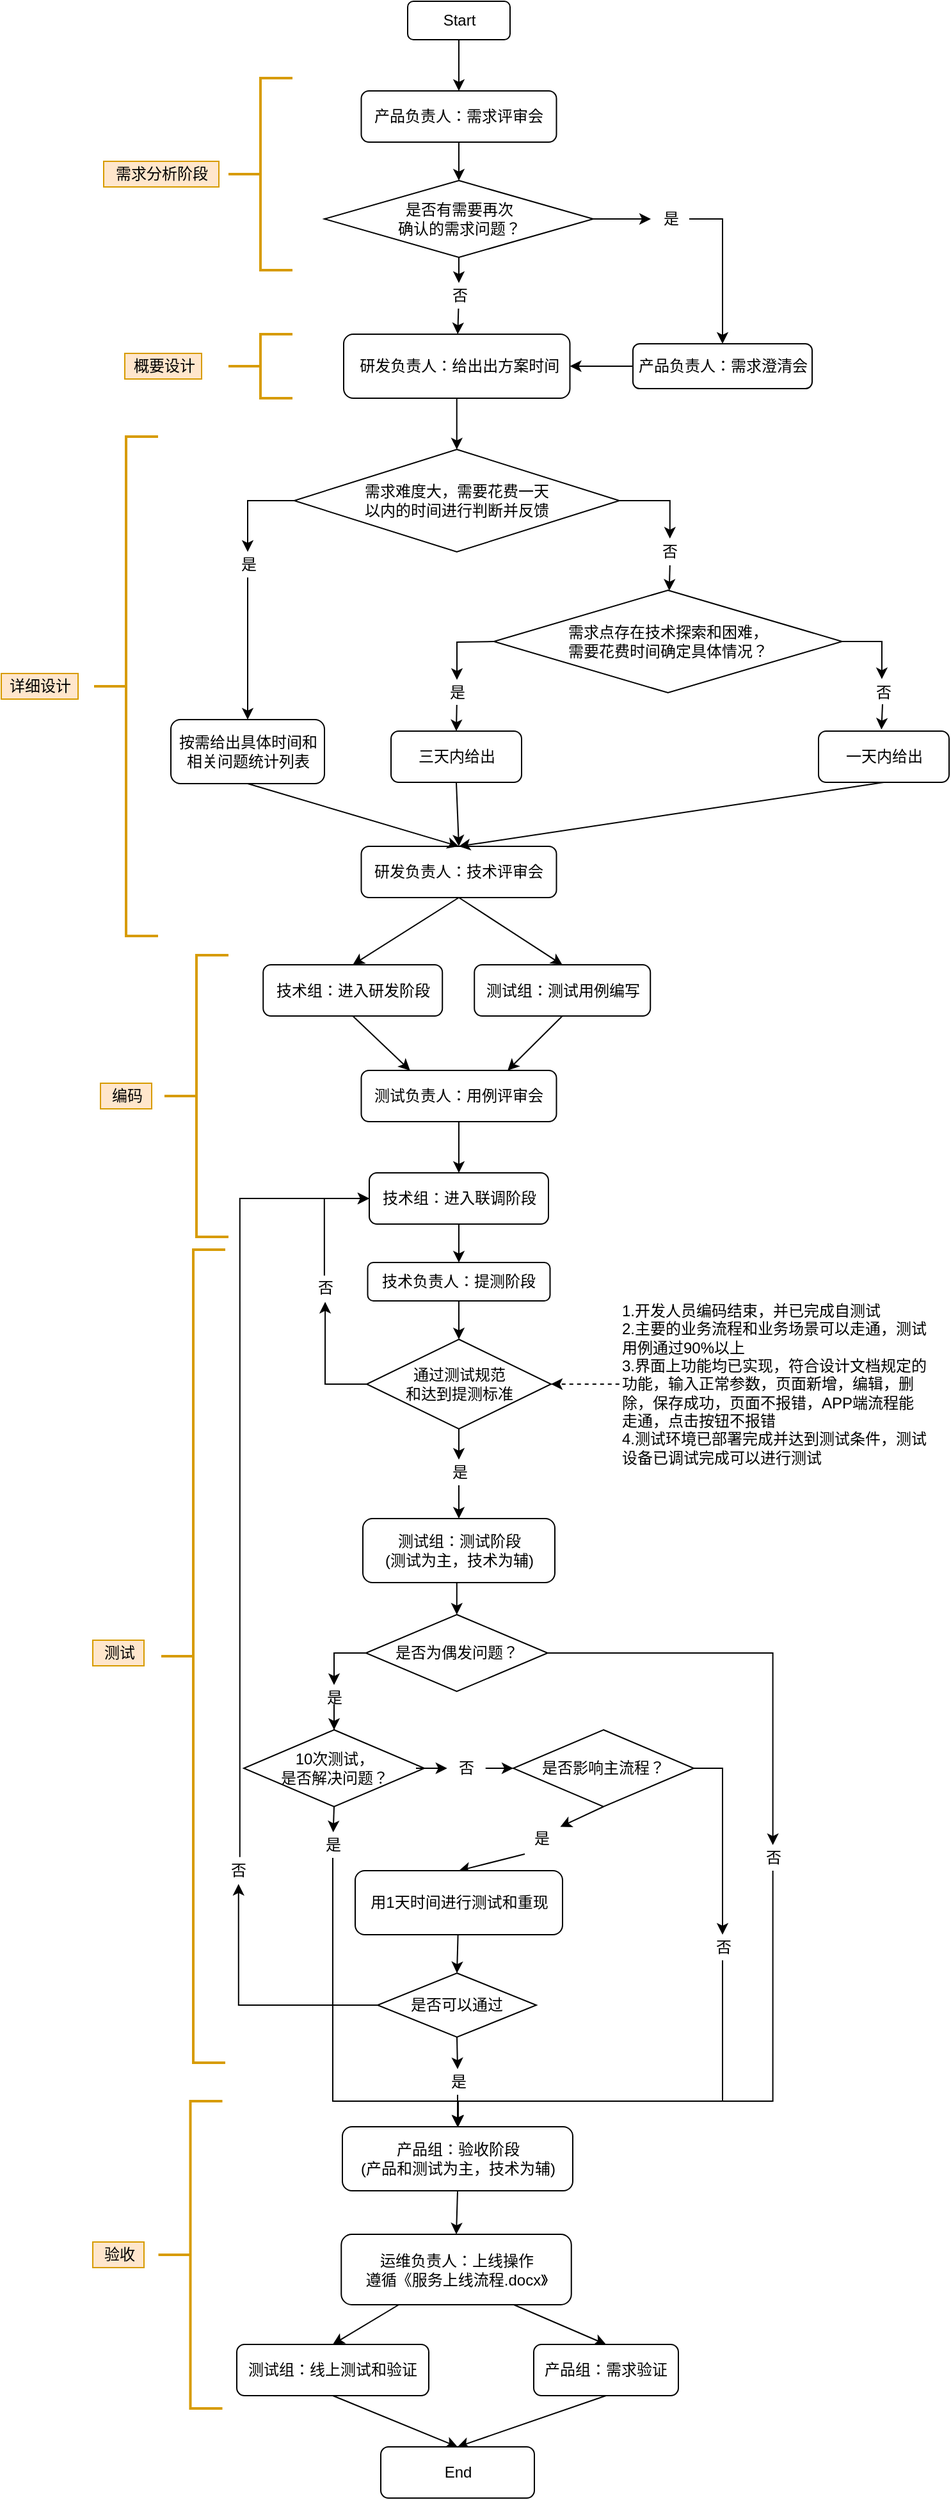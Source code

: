 <mxfile version="14.0.1" type="github">
  <diagram id="TA-FUFab7nw_JOYcnHtT" name="第 1 页">
    <mxGraphModel dx="1185" dy="588" grid="1" gridSize="10" guides="1" tooltips="1" connect="1" arrows="1" fold="1" page="1" pageScale="1" pageWidth="827" pageHeight="1169" math="0" shadow="0">
      <root>
        <mxCell id="0" />
        <mxCell id="1" parent="0" />
        <mxCell id="2TGBst09kyb7uebUgkE0-3" style="edgeStyle=orthogonalEdgeStyle;rounded=0;orthogonalLoop=1;jettySize=auto;html=1;exitX=0.5;exitY=1;exitDx=0;exitDy=0;entryX=0.5;entryY=0;entryDx=0;entryDy=0;" parent="1" source="2TGBst09kyb7uebUgkE0-1" target="2TGBst09kyb7uebUgkE0-2" edge="1">
          <mxGeometry relative="1" as="geometry" />
        </mxCell>
        <mxCell id="2TGBst09kyb7uebUgkE0-1" value="Start" style="rounded=1;whiteSpace=wrap;html=1;" parent="1" vertex="1">
          <mxGeometry x="407.5" y="10" width="80" height="30" as="geometry" />
        </mxCell>
        <mxCell id="hAHhUFIz-8pFZhc0w7Rz-2" style="rounded=0;orthogonalLoop=1;jettySize=auto;html=1;exitX=0.5;exitY=1;exitDx=0;exitDy=0;entryX=0.5;entryY=0;entryDx=0;entryDy=0;" parent="1" source="2TGBst09kyb7uebUgkE0-2" target="hAHhUFIz-8pFZhc0w7Rz-1" edge="1">
          <mxGeometry relative="1" as="geometry" />
        </mxCell>
        <mxCell id="2TGBst09kyb7uebUgkE0-2" value="产品负责人：需求评审会" style="rounded=1;whiteSpace=wrap;html=1;" parent="1" vertex="1">
          <mxGeometry x="371.25" y="80" width="152.5" height="40" as="geometry" />
        </mxCell>
        <mxCell id="hAHhUFIz-8pFZhc0w7Rz-32" style="edgeStyle=none;rounded=0;orthogonalLoop=1;jettySize=auto;html=1;exitX=0;exitY=0.5;exitDx=0;exitDy=0;entryX=1;entryY=0.5;entryDx=0;entryDy=0;" parent="1" source="2TGBst09kyb7uebUgkE0-5" target="hAHhUFIz-8pFZhc0w7Rz-7" edge="1">
          <mxGeometry relative="1" as="geometry" />
        </mxCell>
        <mxCell id="2TGBst09kyb7uebUgkE0-5" value="产品负责人：需求澄清会" style="rounded=1;whiteSpace=wrap;html=1;" parent="1" vertex="1">
          <mxGeometry x="583.5" y="277.5" width="140" height="35" as="geometry" />
        </mxCell>
        <mxCell id="2TGBst09kyb7uebUgkE0-7" value="研发负责人：技术评审会" style="rounded=1;whiteSpace=wrap;html=1;" parent="1" vertex="1">
          <mxGeometry x="371.25" y="670" width="152.5" height="40" as="geometry" />
        </mxCell>
        <mxCell id="2TGBst09kyb7uebUgkE0-15" style="rounded=0;orthogonalLoop=1;jettySize=auto;html=1;exitX=0.5;exitY=1;exitDx=0;exitDy=0;entryX=0.5;entryY=0;entryDx=0;entryDy=0;" parent="1" source="2TGBst09kyb7uebUgkE0-7" target="2TGBst09kyb7uebUgkE0-12" edge="1">
          <mxGeometry relative="1" as="geometry">
            <mxPoint x="446.25" y="820" as="sourcePoint" />
          </mxGeometry>
        </mxCell>
        <mxCell id="2TGBst09kyb7uebUgkE0-16" style="edgeStyle=none;rounded=0;orthogonalLoop=1;jettySize=auto;html=1;exitX=0.5;exitY=1;exitDx=0;exitDy=0;entryX=0.5;entryY=0;entryDx=0;entryDy=0;" parent="1" source="2TGBst09kyb7uebUgkE0-7" target="2TGBst09kyb7uebUgkE0-13" edge="1">
          <mxGeometry relative="1" as="geometry">
            <mxPoint x="446.25" y="820" as="sourcePoint" />
          </mxGeometry>
        </mxCell>
        <mxCell id="2TGBst09kyb7uebUgkE0-18" style="edgeStyle=none;rounded=0;orthogonalLoop=1;jettySize=auto;html=1;exitX=0.5;exitY=1;exitDx=0;exitDy=0;entryX=0.25;entryY=0;entryDx=0;entryDy=0;" parent="1" source="2TGBst09kyb7uebUgkE0-12" target="2TGBst09kyb7uebUgkE0-17" edge="1">
          <mxGeometry relative="1" as="geometry" />
        </mxCell>
        <mxCell id="2TGBst09kyb7uebUgkE0-12" value="技术组：进入研发阶段" style="rounded=1;whiteSpace=wrap;html=1;" parent="1" vertex="1">
          <mxGeometry x="294.62" y="762.5" width="140" height="40" as="geometry" />
        </mxCell>
        <mxCell id="2TGBst09kyb7uebUgkE0-19" style="edgeStyle=none;rounded=0;orthogonalLoop=1;jettySize=auto;html=1;exitX=0.5;exitY=1;exitDx=0;exitDy=0;entryX=0.75;entryY=0;entryDx=0;entryDy=0;" parent="1" source="2TGBst09kyb7uebUgkE0-13" target="2TGBst09kyb7uebUgkE0-17" edge="1">
          <mxGeometry relative="1" as="geometry" />
        </mxCell>
        <mxCell id="2TGBst09kyb7uebUgkE0-13" value="测试组：测试用例编写" style="rounded=1;whiteSpace=wrap;html=1;" parent="1" vertex="1">
          <mxGeometry x="459.62" y="762.5" width="137.5" height="40" as="geometry" />
        </mxCell>
        <mxCell id="2TGBst09kyb7uebUgkE0-21" style="edgeStyle=none;rounded=0;orthogonalLoop=1;jettySize=auto;html=1;exitX=0.5;exitY=1;exitDx=0;exitDy=0;entryX=0.5;entryY=0;entryDx=0;entryDy=0;" parent="1" source="2TGBst09kyb7uebUgkE0-17" target="2TGBst09kyb7uebUgkE0-20" edge="1">
          <mxGeometry relative="1" as="geometry" />
        </mxCell>
        <mxCell id="2TGBst09kyb7uebUgkE0-17" value="测试负责人：用例评审会" style="rounded=1;whiteSpace=wrap;html=1;" parent="1" vertex="1">
          <mxGeometry x="371.25" y="845" width="152.5" height="40" as="geometry" />
        </mxCell>
        <mxCell id="2TGBst09kyb7uebUgkE0-23" style="edgeStyle=none;rounded=0;orthogonalLoop=1;jettySize=auto;html=1;exitX=0.5;exitY=1;exitDx=0;exitDy=0;entryX=0.5;entryY=0;entryDx=0;entryDy=0;" parent="1" source="2TGBst09kyb7uebUgkE0-20" target="2TGBst09kyb7uebUgkE0-22" edge="1">
          <mxGeometry relative="1" as="geometry" />
        </mxCell>
        <mxCell id="2TGBst09kyb7uebUgkE0-20" value="技术组：进入联调阶段" style="rounded=1;whiteSpace=wrap;html=1;" parent="1" vertex="1">
          <mxGeometry x="377.5" y="925" width="140" height="40" as="geometry" />
        </mxCell>
        <mxCell id="2TGBst09kyb7uebUgkE0-25" style="edgeStyle=none;rounded=0;orthogonalLoop=1;jettySize=auto;html=1;exitX=0.5;exitY=1;exitDx=0;exitDy=0;entryX=0.5;entryY=0;entryDx=0;entryDy=0;" parent="1" source="hAHhUFIz-8pFZhc0w7Rz-44" target="2TGBst09kyb7uebUgkE0-24" edge="1">
          <mxGeometry relative="1" as="geometry" />
        </mxCell>
        <mxCell id="2TGBst09kyb7uebUgkE0-22" value="技术负责人：提测阶段" style="rounded=1;whiteSpace=wrap;html=1;" parent="1" vertex="1">
          <mxGeometry x="376.25" y="995" width="142.5" height="30" as="geometry" />
        </mxCell>
        <mxCell id="vPEyHsW2rgMUCKKnFyaP-20" style="edgeStyle=orthogonalEdgeStyle;rounded=0;orthogonalLoop=1;jettySize=auto;html=1;exitX=0.5;exitY=1;exitDx=0;exitDy=0;entryX=0.5;entryY=0;entryDx=0;entryDy=0;fontSize=4;fontColor=#FFB570;" parent="1" source="2TGBst09kyb7uebUgkE0-24" target="vPEyHsW2rgMUCKKnFyaP-19" edge="1">
          <mxGeometry relative="1" as="geometry" />
        </mxCell>
        <mxCell id="2TGBst09kyb7uebUgkE0-24" value="测试组：测试阶段&lt;br&gt;(测试为主，技术为辅)" style="rounded=1;whiteSpace=wrap;html=1;" parent="1" vertex="1">
          <mxGeometry x="372.5" y="1195" width="150" height="50" as="geometry" />
        </mxCell>
        <mxCell id="2TGBst09kyb7uebUgkE0-30" style="edgeStyle=none;rounded=0;orthogonalLoop=1;jettySize=auto;html=1;exitX=0.5;exitY=1;exitDx=0;exitDy=0;entryX=0.5;entryY=0;entryDx=0;entryDy=0;" parent="1" source="2TGBst09kyb7uebUgkE0-26" target="2TGBst09kyb7uebUgkE0-29" edge="1">
          <mxGeometry relative="1" as="geometry" />
        </mxCell>
        <mxCell id="2TGBst09kyb7uebUgkE0-26" value="产品组：验收阶段&lt;br&gt;(产品和测试为主，技术为辅)" style="rounded=1;whiteSpace=wrap;html=1;" parent="1" vertex="1">
          <mxGeometry x="356.5" y="1670" width="180" height="50" as="geometry" />
        </mxCell>
        <mxCell id="2TGBst09kyb7uebUgkE0-33" style="edgeStyle=none;rounded=0;orthogonalLoop=1;jettySize=auto;html=1;exitX=0.25;exitY=1;exitDx=0;exitDy=0;entryX=0.5;entryY=0;entryDx=0;entryDy=0;" parent="1" source="2TGBst09kyb7uebUgkE0-29" target="2TGBst09kyb7uebUgkE0-31" edge="1">
          <mxGeometry relative="1" as="geometry" />
        </mxCell>
        <mxCell id="2TGBst09kyb7uebUgkE0-34" style="edgeStyle=none;rounded=0;orthogonalLoop=1;jettySize=auto;html=1;exitX=0.75;exitY=1;exitDx=0;exitDy=0;entryX=0.5;entryY=0;entryDx=0;entryDy=0;" parent="1" source="2TGBst09kyb7uebUgkE0-29" target="2TGBst09kyb7uebUgkE0-32" edge="1">
          <mxGeometry relative="1" as="geometry" />
        </mxCell>
        <mxCell id="2TGBst09kyb7uebUgkE0-29" value="运维负责人：上线操作&lt;br&gt;遵循《服务上线流程.docx》" style="rounded=1;whiteSpace=wrap;html=1;" parent="1" vertex="1">
          <mxGeometry x="355.63" y="1754" width="179.75" height="55" as="geometry" />
        </mxCell>
        <mxCell id="2TGBst09kyb7uebUgkE0-36" style="edgeStyle=none;rounded=0;orthogonalLoop=1;jettySize=auto;html=1;exitX=0.5;exitY=1;exitDx=0;exitDy=0;entryX=0.5;entryY=0;entryDx=0;entryDy=0;" parent="1" source="2TGBst09kyb7uebUgkE0-31" target="2TGBst09kyb7uebUgkE0-35" edge="1">
          <mxGeometry relative="1" as="geometry" />
        </mxCell>
        <mxCell id="2TGBst09kyb7uebUgkE0-31" value="测试组：线上测试和验证" style="rounded=1;whiteSpace=wrap;html=1;" parent="1" vertex="1">
          <mxGeometry x="274" y="1840" width="150" height="40" as="geometry" />
        </mxCell>
        <mxCell id="2TGBst09kyb7uebUgkE0-37" style="edgeStyle=none;rounded=0;orthogonalLoop=1;jettySize=auto;html=1;exitX=0.5;exitY=1;exitDx=0;exitDy=0;" parent="1" source="2TGBst09kyb7uebUgkE0-32" edge="1">
          <mxGeometry relative="1" as="geometry">
            <mxPoint x="446.5" y="1920" as="targetPoint" />
          </mxGeometry>
        </mxCell>
        <mxCell id="2TGBst09kyb7uebUgkE0-32" value="产品组：需求验证" style="rounded=1;whiteSpace=wrap;html=1;" parent="1" vertex="1">
          <mxGeometry x="506" y="1840" width="113" height="40" as="geometry" />
        </mxCell>
        <mxCell id="2TGBst09kyb7uebUgkE0-35" value="End" style="rounded=1;whiteSpace=wrap;html=1;" parent="1" vertex="1">
          <mxGeometry x="386.5" y="1920" width="120" height="40" as="geometry" />
        </mxCell>
        <mxCell id="7xkqyvosI3lrS_u9Jpyt-2" value="" style="strokeWidth=2;html=1;shape=mxgraph.flowchart.annotation_2;align=left;labelPosition=right;pointerEvents=1;fillColor=#ffe6cc;strokeColor=#d79b00;" parent="1" vertex="1">
          <mxGeometry x="267.5" y="70" width="50" height="150" as="geometry" />
        </mxCell>
        <mxCell id="7xkqyvosI3lrS_u9Jpyt-3" value="需求分析阶段" style="text;html=1;align=center;verticalAlign=middle;resizable=0;points=[];autosize=1;fillColor=#ffe6cc;strokeColor=#d79b00;" parent="1" vertex="1">
          <mxGeometry x="170" y="135" width="90" height="20" as="geometry" />
        </mxCell>
        <mxCell id="7xkqyvosI3lrS_u9Jpyt-5" value="" style="strokeWidth=2;html=1;shape=mxgraph.flowchart.annotation_2;align=left;labelPosition=right;pointerEvents=1;fillColor=#ffe6cc;strokeColor=#d79b00;" parent="1" vertex="1">
          <mxGeometry x="267.5" y="270" width="50" height="50" as="geometry" />
        </mxCell>
        <mxCell id="7xkqyvosI3lrS_u9Jpyt-6" value="概要设计" style="text;html=1;align=center;verticalAlign=middle;resizable=0;points=[];autosize=1;fillColor=#ffe6cc;strokeColor=#d79b00;" parent="1" vertex="1">
          <mxGeometry x="186.5" y="285" width="60" height="20" as="geometry" />
        </mxCell>
        <mxCell id="7xkqyvosI3lrS_u9Jpyt-8" value="" style="strokeWidth=2;html=1;shape=mxgraph.flowchart.annotation_2;align=left;labelPosition=right;pointerEvents=1;fillColor=#ffe6cc;strokeColor=#d79b00;" parent="1" vertex="1">
          <mxGeometry x="162.5" y="350" width="50" height="390" as="geometry" />
        </mxCell>
        <mxCell id="7xkqyvosI3lrS_u9Jpyt-9" value="详细设计" style="text;html=1;align=center;verticalAlign=middle;resizable=0;points=[];autosize=1;fillColor=#ffe6cc;strokeColor=#d79b00;" parent="1" vertex="1">
          <mxGeometry x="90" y="535" width="60" height="20" as="geometry" />
        </mxCell>
        <mxCell id="hAHhUFIz-8pFZhc0w7Rz-26" style="edgeStyle=none;rounded=0;orthogonalLoop=1;jettySize=auto;html=1;" parent="1" source="hAHhUFIz-8pFZhc0w7Rz-27" target="hAHhUFIz-8pFZhc0w7Rz-7" edge="1">
          <mxGeometry relative="1" as="geometry">
            <mxPoint x="447.5" y="260" as="sourcePoint" />
          </mxGeometry>
        </mxCell>
        <mxCell id="hAHhUFIz-8pFZhc0w7Rz-29" style="edgeStyle=orthogonalEdgeStyle;rounded=0;orthogonalLoop=1;jettySize=auto;html=1;exitX=1;exitY=0.5;exitDx=0;exitDy=0;entryX=0.5;entryY=0;entryDx=0;entryDy=0;" parent="1" source="hAHhUFIz-8pFZhc0w7Rz-30" target="2TGBst09kyb7uebUgkE0-5" edge="1">
          <mxGeometry relative="1" as="geometry" />
        </mxCell>
        <mxCell id="hAHhUFIz-8pFZhc0w7Rz-1" value="是否有需要再次&lt;br&gt;确认的需求问题？" style="rhombus;whiteSpace=wrap;html=1;" parent="1" vertex="1">
          <mxGeometry x="342.5" y="150" width="210" height="60" as="geometry" />
        </mxCell>
        <mxCell id="vPEyHsW2rgMUCKKnFyaP-2" style="rounded=0;orthogonalLoop=1;jettySize=auto;html=1;entryX=0.5;entryY=0;entryDx=0;entryDy=0;" parent="1" source="hAHhUFIz-8pFZhc0w7Rz-7" target="vPEyHsW2rgMUCKKnFyaP-1" edge="1">
          <mxGeometry relative="1" as="geometry" />
        </mxCell>
        <mxCell id="hAHhUFIz-8pFZhc0w7Rz-7" value="&amp;nbsp;研发负责人：给出出方案时间" style="rounded=1;whiteSpace=wrap;html=1;" parent="1" vertex="1">
          <mxGeometry x="357.5" y="270" width="176.75" height="50" as="geometry" />
        </mxCell>
        <mxCell id="hAHhUFIz-8pFZhc0w7Rz-33" style="edgeStyle=none;rounded=0;orthogonalLoop=1;jettySize=auto;html=1;exitX=0.496;exitY=0.976;exitDx=0;exitDy=0;entryX=0.5;entryY=0;entryDx=0;entryDy=0;exitPerimeter=0;" parent="1" source="hAHhUFIz-8pFZhc0w7Rz-34" target="hAHhUFIz-8pFZhc0w7Rz-18" edge="1">
          <mxGeometry relative="1" as="geometry">
            <mxPoint x="602" y="580.0" as="sourcePoint" />
          </mxGeometry>
        </mxCell>
        <mxCell id="hAHhUFIz-8pFZhc0w7Rz-37" style="rounded=0;orthogonalLoop=1;jettySize=auto;html=1;exitX=0.5;exitY=0.952;exitDx=0;exitDy=0;entryX=0.482;entryY=-0.03;entryDx=0;entryDy=0;entryPerimeter=0;exitPerimeter=0;" parent="1" source="hAHhUFIz-8pFZhc0w7Rz-38" target="hAHhUFIz-8pFZhc0w7Rz-19" edge="1">
          <mxGeometry relative="1" as="geometry">
            <mxPoint x="789.12" y="540.9" as="targetPoint" />
          </mxGeometry>
        </mxCell>
        <mxCell id="hAHhUFIz-8pFZhc0w7Rz-9" value="需求点存在技术探索和困难，&lt;br&gt;需要花费时间确定具体情况？" style="rhombus;whiteSpace=wrap;html=1;" parent="1" vertex="1">
          <mxGeometry x="474.87" y="470" width="272" height="80" as="geometry" />
        </mxCell>
        <mxCell id="hAHhUFIz-8pFZhc0w7Rz-40" style="edgeStyle=none;rounded=0;orthogonalLoop=1;jettySize=auto;html=1;exitX=0.5;exitY=1;exitDx=0;exitDy=0;entryX=0.5;entryY=0;entryDx=0;entryDy=0;" parent="1" source="hAHhUFIz-8pFZhc0w7Rz-18" target="2TGBst09kyb7uebUgkE0-7" edge="1">
          <mxGeometry relative="1" as="geometry">
            <mxPoint x="396.115" y="795" as="targetPoint" />
          </mxGeometry>
        </mxCell>
        <mxCell id="hAHhUFIz-8pFZhc0w7Rz-18" value="三天内给出" style="rounded=1;whiteSpace=wrap;html=1;" parent="1" vertex="1">
          <mxGeometry x="394.5" y="580" width="102" height="40" as="geometry" />
        </mxCell>
        <mxCell id="hAHhUFIz-8pFZhc0w7Rz-41" style="edgeStyle=none;rounded=0;orthogonalLoop=1;jettySize=auto;html=1;exitX=0.5;exitY=1;exitDx=0;exitDy=0;entryX=0.5;entryY=0;entryDx=0;entryDy=0;" parent="1" source="hAHhUFIz-8pFZhc0w7Rz-19" target="2TGBst09kyb7uebUgkE0-7" edge="1">
          <mxGeometry relative="1" as="geometry">
            <mxPoint x="447.5" y="795" as="targetPoint" />
          </mxGeometry>
        </mxCell>
        <mxCell id="hAHhUFIz-8pFZhc0w7Rz-19" value="一天内给出" style="rounded=1;whiteSpace=wrap;html=1;" parent="1" vertex="1">
          <mxGeometry x="728.5" y="580" width="102" height="40" as="geometry" />
        </mxCell>
        <mxCell id="hAHhUFIz-8pFZhc0w7Rz-27" value="否" style="text;html=1;align=center;verticalAlign=middle;resizable=0;points=[];autosize=1;" parent="1" vertex="1">
          <mxGeometry x="432.5" y="230" width="30" height="20" as="geometry" />
        </mxCell>
        <mxCell id="hAHhUFIz-8pFZhc0w7Rz-28" style="edgeStyle=none;rounded=0;orthogonalLoop=1;jettySize=auto;html=1;exitX=0.5;exitY=1;exitDx=0;exitDy=0;" parent="1" source="hAHhUFIz-8pFZhc0w7Rz-1" target="hAHhUFIz-8pFZhc0w7Rz-27" edge="1">
          <mxGeometry relative="1" as="geometry">
            <mxPoint x="447.5" y="210" as="sourcePoint" />
            <mxPoint x="447.5" y="260" as="targetPoint" />
          </mxGeometry>
        </mxCell>
        <mxCell id="hAHhUFIz-8pFZhc0w7Rz-30" value="是" style="text;html=1;align=center;verticalAlign=middle;resizable=0;points=[];autosize=1;" parent="1" vertex="1">
          <mxGeometry x="597.5" y="170" width="30" height="20" as="geometry" />
        </mxCell>
        <mxCell id="hAHhUFIz-8pFZhc0w7Rz-31" style="rounded=0;orthogonalLoop=1;jettySize=auto;html=1;exitX=1;exitY=0.5;exitDx=0;exitDy=0;" parent="1" source="hAHhUFIz-8pFZhc0w7Rz-1" target="hAHhUFIz-8pFZhc0w7Rz-30" edge="1">
          <mxGeometry relative="1" as="geometry">
            <mxPoint x="552.5" y="180" as="sourcePoint" />
            <mxPoint x="660" y="275" as="targetPoint" />
          </mxGeometry>
        </mxCell>
        <mxCell id="hAHhUFIz-8pFZhc0w7Rz-34" value="是" style="text;html=1;align=center;verticalAlign=middle;resizable=0;points=[];autosize=1;" parent="1" vertex="1">
          <mxGeometry x="431" y="540" width="30" height="20" as="geometry" />
        </mxCell>
        <mxCell id="hAHhUFIz-8pFZhc0w7Rz-35" style="edgeStyle=orthogonalEdgeStyle;rounded=0;orthogonalLoop=1;jettySize=auto;html=1;entryX=0.5;entryY=0;entryDx=0;entryDy=0;" parent="1" target="hAHhUFIz-8pFZhc0w7Rz-34" edge="1">
          <mxGeometry relative="1" as="geometry">
            <mxPoint x="475" y="510" as="sourcePoint" />
            <mxPoint x="612.5" y="595" as="targetPoint" />
          </mxGeometry>
        </mxCell>
        <mxCell id="hAHhUFIz-8pFZhc0w7Rz-38" value="否" style="text;html=1;align=center;verticalAlign=middle;resizable=0;points=[];autosize=1;" parent="1" vertex="1">
          <mxGeometry x="763.5" y="540" width="30" height="20" as="geometry" />
        </mxCell>
        <mxCell id="hAHhUFIz-8pFZhc0w7Rz-39" style="edgeStyle=orthogonalEdgeStyle;rounded=0;orthogonalLoop=1;jettySize=auto;html=1;exitX=1;exitY=0.5;exitDx=0;exitDy=0;entryX=0.482;entryY=-0.03;entryDx=0;entryDy=0;entryPerimeter=0;" parent="1" source="hAHhUFIz-8pFZhc0w7Rz-9" target="hAHhUFIz-8pFZhc0w7Rz-38" edge="1">
          <mxGeometry relative="1" as="geometry">
            <mxPoint x="748.5" y="510" as="sourcePoint" />
            <mxPoint x="788.164" y="608.8" as="targetPoint" />
            <Array as="points" />
          </mxGeometry>
        </mxCell>
        <mxCell id="vPEyHsW2rgMUCKKnFyaP-13" style="rounded=0;orthogonalLoop=1;jettySize=auto;html=1;exitX=0.498;exitY=0.01;exitDx=0;exitDy=0;entryX=0;entryY=0.5;entryDx=0;entryDy=0;exitPerimeter=0;edgeStyle=orthogonalEdgeStyle;" parent="1" source="vPEyHsW2rgMUCKKnFyaP-14" target="2TGBst09kyb7uebUgkE0-20" edge="1">
          <mxGeometry relative="1" as="geometry" />
        </mxCell>
        <mxCell id="vPEyHsW2rgMUCKKnFyaP-16" style="edgeStyle=orthogonalEdgeStyle;rounded=0;orthogonalLoop=1;jettySize=auto;html=1;exitX=0;exitY=0.5;exitDx=0;exitDy=0;entryX=0.518;entryY=1.039;entryDx=0;entryDy=0;entryPerimeter=0;" parent="1" source="hAHhUFIz-8pFZhc0w7Rz-42" target="vPEyHsW2rgMUCKKnFyaP-14" edge="1">
          <mxGeometry relative="1" as="geometry" />
        </mxCell>
        <mxCell id="hAHhUFIz-8pFZhc0w7Rz-42" value="通过测试规范&lt;br&gt;和达到提测标准" style="rhombus;whiteSpace=wrap;html=1;rounded=0;" parent="1" vertex="1">
          <mxGeometry x="375.5" y="1055" width="144" height="70" as="geometry" />
        </mxCell>
        <mxCell id="hAHhUFIz-8pFZhc0w7Rz-43" style="edgeStyle=none;rounded=0;orthogonalLoop=1;jettySize=auto;html=1;exitX=0.5;exitY=1;exitDx=0;exitDy=0;entryX=0.5;entryY=0;entryDx=0;entryDy=0;" parent="1" source="2TGBst09kyb7uebUgkE0-22" target="hAHhUFIz-8pFZhc0w7Rz-42" edge="1">
          <mxGeometry relative="1" as="geometry">
            <mxPoint x="447.5" y="1025" as="sourcePoint" />
            <mxPoint x="447.5" y="1175" as="targetPoint" />
          </mxGeometry>
        </mxCell>
        <mxCell id="hAHhUFIz-8pFZhc0w7Rz-44" value="是" style="text;html=1;align=center;verticalAlign=middle;resizable=0;points=[];autosize=1;" parent="1" vertex="1">
          <mxGeometry x="432.5" y="1149" width="30" height="20" as="geometry" />
        </mxCell>
        <mxCell id="hAHhUFIz-8pFZhc0w7Rz-45" style="edgeStyle=none;rounded=0;orthogonalLoop=1;jettySize=auto;html=1;exitX=0.5;exitY=1;exitDx=0;exitDy=0;entryX=0.5;entryY=0;entryDx=0;entryDy=0;" parent="1" source="hAHhUFIz-8pFZhc0w7Rz-42" target="hAHhUFIz-8pFZhc0w7Rz-44" edge="1">
          <mxGeometry relative="1" as="geometry">
            <mxPoint x="447.5" y="1125" as="sourcePoint" />
            <mxPoint x="447.5" y="1195" as="targetPoint" />
          </mxGeometry>
        </mxCell>
        <mxCell id="hAHhUFIz-8pFZhc0w7Rz-52" value="" style="strokeWidth=2;html=1;shape=mxgraph.flowchart.annotation_2;align=left;labelPosition=right;pointerEvents=1;fillColor=#ffe6cc;strokeColor=#d79b00;" parent="1" vertex="1">
          <mxGeometry x="217.5" y="755" width="50" height="220" as="geometry" />
        </mxCell>
        <mxCell id="hAHhUFIz-8pFZhc0w7Rz-53" value="编码" style="text;html=1;align=center;verticalAlign=middle;resizable=0;points=[];autosize=1;fillColor=#ffe6cc;strokeColor=#d79b00;" parent="1" vertex="1">
          <mxGeometry x="167.5" y="855" width="40" height="20" as="geometry" />
        </mxCell>
        <mxCell id="hAHhUFIz-8pFZhc0w7Rz-54" value="" style="strokeWidth=2;html=1;shape=mxgraph.flowchart.annotation_2;align=left;labelPosition=right;pointerEvents=1;fillColor=#ffe6cc;strokeColor=#d79b00;" parent="1" vertex="1">
          <mxGeometry x="215" y="985" width="50" height="635" as="geometry" />
        </mxCell>
        <mxCell id="hAHhUFIz-8pFZhc0w7Rz-55" value="测试" style="text;html=1;align=center;verticalAlign=middle;resizable=0;points=[];autosize=1;fillColor=#ffe6cc;strokeColor=#d79b00;" parent="1" vertex="1">
          <mxGeometry x="161.5" y="1290" width="40" height="20" as="geometry" />
        </mxCell>
        <mxCell id="hAHhUFIz-8pFZhc0w7Rz-56" value="" style="strokeWidth=2;html=1;shape=mxgraph.flowchart.annotation_2;align=left;labelPosition=right;pointerEvents=1;fillColor=#ffe6cc;strokeColor=#d79b00;" parent="1" vertex="1">
          <mxGeometry x="212.75" y="1650" width="50" height="240" as="geometry" />
        </mxCell>
        <mxCell id="hAHhUFIz-8pFZhc0w7Rz-57" value="验收" style="text;html=1;align=center;verticalAlign=middle;resizable=0;points=[];autosize=1;fillColor=#ffe6cc;strokeColor=#d79b00;" parent="1" vertex="1">
          <mxGeometry x="161.5" y="1760" width="40" height="20" as="geometry" />
        </mxCell>
        <mxCell id="vPEyHsW2rgMUCKKnFyaP-5" style="edgeStyle=orthogonalEdgeStyle;rounded=0;orthogonalLoop=1;jettySize=auto;html=1;exitX=0.5;exitY=1;exitDx=0;exitDy=0;exitPerimeter=0;" parent="1" source="vPEyHsW2rgMUCKKnFyaP-6" target="vPEyHsW2rgMUCKKnFyaP-3" edge="1">
          <mxGeometry relative="1" as="geometry" />
        </mxCell>
        <mxCell id="vPEyHsW2rgMUCKKnFyaP-8" style="rounded=0;orthogonalLoop=1;jettySize=auto;html=1;exitX=0.509;exitY=1.025;exitDx=0;exitDy=0;exitPerimeter=0;" parent="1" source="vPEyHsW2rgMUCKKnFyaP-9" target="hAHhUFIz-8pFZhc0w7Rz-9" edge="1">
          <mxGeometry relative="1" as="geometry" />
        </mxCell>
        <mxCell id="vPEyHsW2rgMUCKKnFyaP-1" value="需求难度大，需要花费一天&lt;br&gt;以内的时间进行判断并反馈" style="rhombus;whiteSpace=wrap;html=1;" parent="1" vertex="1">
          <mxGeometry x="318.88" y="360" width="254" height="80" as="geometry" />
        </mxCell>
        <mxCell id="vPEyHsW2rgMUCKKnFyaP-12" style="edgeStyle=none;rounded=0;orthogonalLoop=1;jettySize=auto;html=1;exitX=0.5;exitY=1;exitDx=0;exitDy=0;entryX=0.5;entryY=0;entryDx=0;entryDy=0;" parent="1" source="vPEyHsW2rgMUCKKnFyaP-3" target="2TGBst09kyb7uebUgkE0-7" edge="1">
          <mxGeometry relative="1" as="geometry" />
        </mxCell>
        <mxCell id="vPEyHsW2rgMUCKKnFyaP-3" value="按需给出具体时间和相关问题统计列表" style="rounded=1;whiteSpace=wrap;html=1;" parent="1" vertex="1">
          <mxGeometry x="222.5" y="571" width="120" height="50" as="geometry" />
        </mxCell>
        <mxCell id="vPEyHsW2rgMUCKKnFyaP-6" value="是" style="text;html=1;align=center;verticalAlign=middle;resizable=0;points=[];autosize=1;" parent="1" vertex="1">
          <mxGeometry x="267.5" y="440" width="30" height="20" as="geometry" />
        </mxCell>
        <mxCell id="vPEyHsW2rgMUCKKnFyaP-7" style="rounded=0;orthogonalLoop=1;jettySize=auto;html=1;exitX=0;exitY=0.5;exitDx=0;exitDy=0;entryX=0.5;entryY=0;entryDx=0;entryDy=0;entryPerimeter=0;edgeStyle=orthogonalEdgeStyle;" parent="1" source="vPEyHsW2rgMUCKKnFyaP-1" target="vPEyHsW2rgMUCKKnFyaP-6" edge="1">
          <mxGeometry relative="1" as="geometry">
            <mxPoint x="318.88" y="400" as="sourcePoint" />
            <mxPoint x="289.5" y="510" as="targetPoint" />
          </mxGeometry>
        </mxCell>
        <mxCell id="vPEyHsW2rgMUCKKnFyaP-9" value="否" style="text;html=1;align=center;verticalAlign=middle;resizable=0;points=[];autosize=1;" parent="1" vertex="1">
          <mxGeometry x="597.12" y="430" width="30" height="20" as="geometry" />
        </mxCell>
        <mxCell id="vPEyHsW2rgMUCKKnFyaP-10" style="edgeStyle=orthogonalEdgeStyle;rounded=0;orthogonalLoop=1;jettySize=auto;html=1;exitX=1;exitY=0.5;exitDx=0;exitDy=0;entryX=0.509;entryY=-0.017;entryDx=0;entryDy=0;entryPerimeter=0;" parent="1" source="vPEyHsW2rgMUCKKnFyaP-1" target="vPEyHsW2rgMUCKKnFyaP-9" edge="1">
          <mxGeometry relative="1" as="geometry">
            <mxPoint x="572.88" y="400.0" as="sourcePoint" />
            <mxPoint x="610.889" y="470.006" as="targetPoint" />
          </mxGeometry>
        </mxCell>
        <mxCell id="vPEyHsW2rgMUCKKnFyaP-14" value="否" style="text;html=1;align=center;verticalAlign=middle;resizable=0;points=[];autosize=1;" parent="1" vertex="1">
          <mxGeometry x="327.5" y="1005" width="30" height="20" as="geometry" />
        </mxCell>
        <mxCell id="vPEyHsW2rgMUCKKnFyaP-18" style="edgeStyle=orthogonalEdgeStyle;rounded=0;orthogonalLoop=1;jettySize=auto;html=1;entryX=1;entryY=0.5;entryDx=0;entryDy=0;fontSize=4;fontColor=#FFB570;dashed=1;" parent="1" source="vPEyHsW2rgMUCKKnFyaP-17" target="hAHhUFIz-8pFZhc0w7Rz-42" edge="1">
          <mxGeometry relative="1" as="geometry" />
        </mxCell>
        <mxCell id="vPEyHsW2rgMUCKKnFyaP-17" value="&lt;div style=&quot;font-size: 12px;&quot;&gt;1.开发人员编码结束，并已完成自测试&lt;/div&gt;&lt;div style=&quot;font-size: 12px;&quot;&gt;2.主要的业务流程和业务场景可以走通，测试用例通过90%以上&lt;/div&gt;&lt;div style=&quot;font-size: 12px;&quot;&gt;3.界面上功能均已实现，符合设计文档规定的功能，输入正常参数，页面新增，编辑，删除，保存成功，页面不报错，APP端流程能走通，点击按钮不报错&lt;/div&gt;&lt;div style=&quot;font-size: 12px;&quot;&gt;4.测试环境已部署完成并达到测试条件，测试设备已调试完成可以进行测试&lt;/div&gt;" style="text;strokeColor=none;fillColor=none;html=1;whiteSpace=wrap;verticalAlign=middle;overflow=hidden;fontSize=12;" parent="1" vertex="1">
          <mxGeometry x="572.88" y="1020" width="239.88" height="140" as="geometry" />
        </mxCell>
        <mxCell id="vPEyHsW2rgMUCKKnFyaP-25" style="edgeStyle=orthogonalEdgeStyle;rounded=0;orthogonalLoop=1;jettySize=auto;html=1;fontSize=4;fontColor=#FFB570;exitX=0.5;exitY=1;exitDx=0;exitDy=0;exitPerimeter=0;" parent="1" source="vPEyHsW2rgMUCKKnFyaP-26" target="vPEyHsW2rgMUCKKnFyaP-23" edge="1">
          <mxGeometry relative="1" as="geometry" />
        </mxCell>
        <mxCell id="4fOcoqwSX_faj4NqIGJ5-11" style="rounded=0;orthogonalLoop=1;jettySize=auto;html=1;exitX=0.5;exitY=1;exitDx=0;exitDy=0;entryX=0.5;entryY=0;entryDx=0;entryDy=0;edgeStyle=orthogonalEdgeStyle;exitPerimeter=0;" edge="1" parent="1" source="4fOcoqwSX_faj4NqIGJ5-12" target="2TGBst09kyb7uebUgkE0-26">
          <mxGeometry relative="1" as="geometry">
            <Array as="points">
              <mxPoint x="693" y="1650" />
              <mxPoint x="447" y="1650" />
            </Array>
          </mxGeometry>
        </mxCell>
        <mxCell id="vPEyHsW2rgMUCKKnFyaP-19" value="&lt;font color=&quot;#000000&quot; style=&quot;font-size: 12px;&quot;&gt;是否为偶发问题？&lt;/font&gt;" style="rhombus;whiteSpace=wrap;html=1;fontSize=12;fontColor=#FFB570;" parent="1" vertex="1">
          <mxGeometry x="374.88" y="1270" width="142" height="60" as="geometry" />
        </mxCell>
        <mxCell id="vPEyHsW2rgMUCKKnFyaP-30" style="edgeStyle=orthogonalEdgeStyle;rounded=0;orthogonalLoop=1;jettySize=auto;html=1;entryX=0;entryY=0.5;entryDx=0;entryDy=0;fontSize=4;fontColor=#FFB570;" parent="1" source="vPEyHsW2rgMUCKKnFyaP-31" target="vPEyHsW2rgMUCKKnFyaP-24" edge="1">
          <mxGeometry relative="1" as="geometry" />
        </mxCell>
        <mxCell id="4fOcoqwSX_faj4NqIGJ5-8" style="rounded=0;orthogonalLoop=1;jettySize=auto;html=1;exitX=0.5;exitY=1;exitDx=0;exitDy=0;edgeStyle=orthogonalEdgeStyle;" edge="1" parent="1" source="4fOcoqwSX_faj4NqIGJ5-9" target="2TGBst09kyb7uebUgkE0-26">
          <mxGeometry relative="1" as="geometry">
            <Array as="points">
              <mxPoint x="349" y="1650" />
              <mxPoint x="447" y="1650" />
            </Array>
          </mxGeometry>
        </mxCell>
        <mxCell id="vPEyHsW2rgMUCKKnFyaP-23" value="&lt;font color=&quot;#000000&quot; style=&quot;font-size: 12px;&quot;&gt;10次测试，&lt;br style=&quot;font-size: 12px;&quot;&gt;是否解决问题？&lt;/font&gt;" style="rhombus;whiteSpace=wrap;html=1;fontSize=12;fontColor=#FFB570;" parent="1" vertex="1">
          <mxGeometry x="279.5" y="1360" width="141" height="60" as="geometry" />
        </mxCell>
        <mxCell id="vPEyHsW2rgMUCKKnFyaP-34" style="rounded=0;orthogonalLoop=1;jettySize=auto;html=1;exitX=0.083;exitY=1.098;exitDx=0;exitDy=0;entryX=0.5;entryY=0;entryDx=0;entryDy=0;fontSize=4;fontColor=#FFB570;exitPerimeter=0;" parent="1" source="vPEyHsW2rgMUCKKnFyaP-35" target="vPEyHsW2rgMUCKKnFyaP-33" edge="1">
          <mxGeometry relative="1" as="geometry" />
        </mxCell>
        <mxCell id="4fOcoqwSX_faj4NqIGJ5-5" style="rounded=0;orthogonalLoop=1;jettySize=auto;html=1;entryX=0.5;entryY=0;entryDx=0;entryDy=0;exitX=0.5;exitY=1;exitDx=0;exitDy=0;edgeStyle=orthogonalEdgeStyle;exitPerimeter=0;" edge="1" parent="1" source="4fOcoqwSX_faj4NqIGJ5-6" target="2TGBst09kyb7uebUgkE0-26">
          <mxGeometry relative="1" as="geometry">
            <Array as="points">
              <mxPoint x="654" y="1650" />
              <mxPoint x="447" y="1650" />
            </Array>
          </mxGeometry>
        </mxCell>
        <mxCell id="vPEyHsW2rgMUCKKnFyaP-24" value="&lt;font color=&quot;#000000&quot; style=&quot;font-size: 12px;&quot;&gt;是否影响主流程？&lt;/font&gt;" style="rhombus;whiteSpace=wrap;html=1;fontSize=12;fontColor=#FFB570;" parent="1" vertex="1">
          <mxGeometry x="490" y="1360" width="141" height="60" as="geometry" />
        </mxCell>
        <mxCell id="vPEyHsW2rgMUCKKnFyaP-26" value="&lt;font color=&quot;#000000&quot; style=&quot;font-size: 12px;&quot;&gt;是&lt;/font&gt;" style="text;html=1;align=center;verticalAlign=middle;resizable=0;points=[];autosize=1;fontSize=12;fontColor=#FFB570;" parent="1" vertex="1">
          <mxGeometry x="335" y="1325" width="30" height="20" as="geometry" />
        </mxCell>
        <mxCell id="vPEyHsW2rgMUCKKnFyaP-29" style="edgeStyle=orthogonalEdgeStyle;rounded=0;orthogonalLoop=1;jettySize=auto;html=1;fontSize=4;fontColor=#FFB570;exitX=0;exitY=0.5;exitDx=0;exitDy=0;entryX=0.5;entryY=0;entryDx=0;entryDy=0;entryPerimeter=0;" parent="1" source="vPEyHsW2rgMUCKKnFyaP-19" target="vPEyHsW2rgMUCKKnFyaP-26" edge="1">
          <mxGeometry relative="1" as="geometry">
            <mxPoint x="374.88" y="1300" as="sourcePoint" />
            <mxPoint x="355" y="1330" as="targetPoint" />
          </mxGeometry>
        </mxCell>
        <mxCell id="vPEyHsW2rgMUCKKnFyaP-31" value="&lt;font color=&quot;#000000&quot; style=&quot;font-size: 12px;&quot;&gt;否&lt;/font&gt;" style="text;html=1;align=center;verticalAlign=middle;resizable=0;points=[];autosize=1;fontSize=12;fontColor=#FFB570;" parent="1" vertex="1">
          <mxGeometry x="438.37" y="1380" width="30" height="20" as="geometry" />
        </mxCell>
        <mxCell id="vPEyHsW2rgMUCKKnFyaP-32" style="edgeStyle=orthogonalEdgeStyle;rounded=0;orthogonalLoop=1;jettySize=auto;html=1;entryX=0;entryY=0.5;entryDx=0;entryDy=0;fontSize=4;fontColor=#FFB570;" parent="1" target="vPEyHsW2rgMUCKKnFyaP-31" edge="1">
          <mxGeometry relative="1" as="geometry">
            <mxPoint x="414" y="1390" as="sourcePoint" />
            <mxPoint x="501" y="1390" as="targetPoint" />
          </mxGeometry>
        </mxCell>
        <mxCell id="YtZ3VQJ5Pde4YU18UwDf-3" style="edgeStyle=none;rounded=0;orthogonalLoop=1;jettySize=auto;html=1;entryX=0.5;entryY=0;entryDx=0;entryDy=0;fontSize=4;fontColor=#FFB570;" parent="1" source="vPEyHsW2rgMUCKKnFyaP-33" target="YtZ3VQJ5Pde4YU18UwDf-2" edge="1">
          <mxGeometry relative="1" as="geometry" />
        </mxCell>
        <mxCell id="vPEyHsW2rgMUCKKnFyaP-33" value="&lt;font color=&quot;#000000&quot; style=&quot;font-size: 12px;&quot;&gt;用1天时间进行测试和重现&lt;/font&gt;" style="rounded=1;whiteSpace=wrap;html=1;fontSize=12;fontColor=#FFB570;" parent="1" vertex="1">
          <mxGeometry x="366.5" y="1470" width="162" height="50" as="geometry" />
        </mxCell>
        <mxCell id="vPEyHsW2rgMUCKKnFyaP-35" value="&lt;font color=&quot;#000000&quot; style=&quot;font-size: 12px;&quot;&gt;是&lt;/font&gt;" style="text;html=1;align=center;verticalAlign=middle;resizable=0;points=[];autosize=1;fontSize=12;fontColor=#FFB570;" parent="1" vertex="1">
          <mxGeometry x="496.5" y="1435" width="30" height="20" as="geometry" />
        </mxCell>
        <mxCell id="YtZ3VQJ5Pde4YU18UwDf-1" style="rounded=0;orthogonalLoop=1;jettySize=auto;html=1;exitX=0.5;exitY=1;exitDx=0;exitDy=0;entryX=1.007;entryY=0.036;entryDx=0;entryDy=0;fontSize=4;fontColor=#FFB570;entryPerimeter=0;" parent="1" source="vPEyHsW2rgMUCKKnFyaP-24" target="vPEyHsW2rgMUCKKnFyaP-35" edge="1">
          <mxGeometry relative="1" as="geometry">
            <mxPoint x="560.5" y="1420" as="sourcePoint" />
            <mxPoint x="447.5" y="1470" as="targetPoint" />
          </mxGeometry>
        </mxCell>
        <mxCell id="YtZ3VQJ5Pde4YU18UwDf-4" style="edgeStyle=none;rounded=0;orthogonalLoop=1;jettySize=auto;html=1;exitX=0.5;exitY=1;exitDx=0;exitDy=0;entryX=0.5;entryY=0;entryDx=0;entryDy=0;fontSize=4;fontColor=#FFB570;" parent="1" source="YtZ3VQJ5Pde4YU18UwDf-5" target="2TGBst09kyb7uebUgkE0-26" edge="1">
          <mxGeometry relative="1" as="geometry" />
        </mxCell>
        <mxCell id="4fOcoqwSX_faj4NqIGJ5-2" style="rounded=0;orthogonalLoop=1;jettySize=auto;html=1;exitX=0.546;exitY=-0.031;exitDx=0;exitDy=0;entryX=0;entryY=0.5;entryDx=0;entryDy=0;exitPerimeter=0;edgeStyle=orthogonalEdgeStyle;" edge="1" parent="1" source="4fOcoqwSX_faj4NqIGJ5-3" target="2TGBst09kyb7uebUgkE0-20">
          <mxGeometry relative="1" as="geometry" />
        </mxCell>
        <mxCell id="YtZ3VQJ5Pde4YU18UwDf-2" value="&lt;font color=&quot;#000000&quot; style=&quot;font-size: 12px;&quot;&gt;是否可以通过&lt;/font&gt;" style="rhombus;whiteSpace=wrap;html=1;fontSize=12;fontColor=#FFB570;" parent="1" vertex="1">
          <mxGeometry x="384" y="1550" width="124" height="50" as="geometry" />
        </mxCell>
        <mxCell id="YtZ3VQJ5Pde4YU18UwDf-5" value="&lt;font color=&quot;#000000&quot; style=&quot;font-size: 12px;&quot;&gt;是&lt;/font&gt;" style="text;html=1;align=center;verticalAlign=middle;resizable=0;points=[];autosize=1;fontSize=12;fontColor=#FFB570;" parent="1" vertex="1">
          <mxGeometry x="431.5" y="1625" width="30" height="20" as="geometry" />
        </mxCell>
        <mxCell id="4fOcoqwSX_faj4NqIGJ5-1" style="edgeStyle=none;rounded=0;orthogonalLoop=1;jettySize=auto;html=1;exitX=0.5;exitY=1;exitDx=0;exitDy=0;entryX=0.5;entryY=0;entryDx=0;entryDy=0;fontSize=4;fontColor=#FFB570;" edge="1" parent="1" source="YtZ3VQJ5Pde4YU18UwDf-2" target="YtZ3VQJ5Pde4YU18UwDf-5">
          <mxGeometry relative="1" as="geometry">
            <mxPoint x="446" y="1600" as="sourcePoint" />
            <mxPoint x="447.5" y="1670" as="targetPoint" />
          </mxGeometry>
        </mxCell>
        <mxCell id="4fOcoqwSX_faj4NqIGJ5-3" value="否" style="text;html=1;align=center;verticalAlign=middle;resizable=0;points=[];autosize=1;" vertex="1" parent="1">
          <mxGeometry x="260" y="1460" width="30" height="20" as="geometry" />
        </mxCell>
        <mxCell id="4fOcoqwSX_faj4NqIGJ5-4" style="rounded=0;orthogonalLoop=1;jettySize=auto;html=1;exitX=0;exitY=0.5;exitDx=0;exitDy=0;edgeStyle=orthogonalEdgeStyle;entryX=0.512;entryY=1.019;entryDx=0;entryDy=0;entryPerimeter=0;" edge="1" parent="1" source="YtZ3VQJ5Pde4YU18UwDf-2" target="4fOcoqwSX_faj4NqIGJ5-3">
          <mxGeometry relative="1" as="geometry">
            <mxPoint x="384" y="1575" as="sourcePoint" />
            <mxPoint x="270" y="1480" as="targetPoint" />
          </mxGeometry>
        </mxCell>
        <mxCell id="4fOcoqwSX_faj4NqIGJ5-6" value="否" style="text;html=1;align=center;verticalAlign=middle;resizable=0;points=[];autosize=1;" vertex="1" parent="1">
          <mxGeometry x="638.5" y="1520" width="30" height="20" as="geometry" />
        </mxCell>
        <mxCell id="4fOcoqwSX_faj4NqIGJ5-7" style="rounded=0;orthogonalLoop=1;jettySize=auto;html=1;entryX=0.5;entryY=0;entryDx=0;entryDy=0;exitX=1;exitY=0.5;exitDx=0;exitDy=0;edgeStyle=orthogonalEdgeStyle;" edge="1" parent="1" source="vPEyHsW2rgMUCKKnFyaP-24" target="4fOcoqwSX_faj4NqIGJ5-6">
          <mxGeometry relative="1" as="geometry">
            <mxPoint x="631.0" y="1390" as="sourcePoint" />
            <mxPoint x="446.5" y="1670" as="targetPoint" />
          </mxGeometry>
        </mxCell>
        <mxCell id="4fOcoqwSX_faj4NqIGJ5-9" value="是" style="text;html=1;align=center;verticalAlign=middle;resizable=0;points=[];autosize=1;" vertex="1" parent="1">
          <mxGeometry x="334" y="1440" width="30" height="20" as="geometry" />
        </mxCell>
        <mxCell id="4fOcoqwSX_faj4NqIGJ5-10" style="rounded=0;orthogonalLoop=1;jettySize=auto;html=1;exitX=0.5;exitY=1;exitDx=0;exitDy=0;" edge="1" parent="1" source="vPEyHsW2rgMUCKKnFyaP-23" target="4fOcoqwSX_faj4NqIGJ5-9">
          <mxGeometry relative="1" as="geometry">
            <mxPoint x="350" y="1420" as="sourcePoint" />
            <mxPoint x="447" y="1670" as="targetPoint" />
          </mxGeometry>
        </mxCell>
        <mxCell id="4fOcoqwSX_faj4NqIGJ5-12" value="否" style="text;html=1;align=center;verticalAlign=middle;resizable=0;points=[];autosize=1;" vertex="1" parent="1">
          <mxGeometry x="677.82" y="1450" width="30" height="20" as="geometry" />
        </mxCell>
        <mxCell id="4fOcoqwSX_faj4NqIGJ5-13" style="rounded=0;orthogonalLoop=1;jettySize=auto;html=1;exitX=1;exitY=0.5;exitDx=0;exitDy=0;entryX=0.5;entryY=0;entryDx=0;entryDy=0;edgeStyle=orthogonalEdgeStyle;" edge="1" parent="1" source="vPEyHsW2rgMUCKKnFyaP-19" target="4fOcoqwSX_faj4NqIGJ5-12">
          <mxGeometry relative="1" as="geometry">
            <mxPoint x="516.88" y="1300" as="sourcePoint" />
            <mxPoint x="446.5" y="1670" as="targetPoint" />
          </mxGeometry>
        </mxCell>
      </root>
    </mxGraphModel>
  </diagram>
</mxfile>
